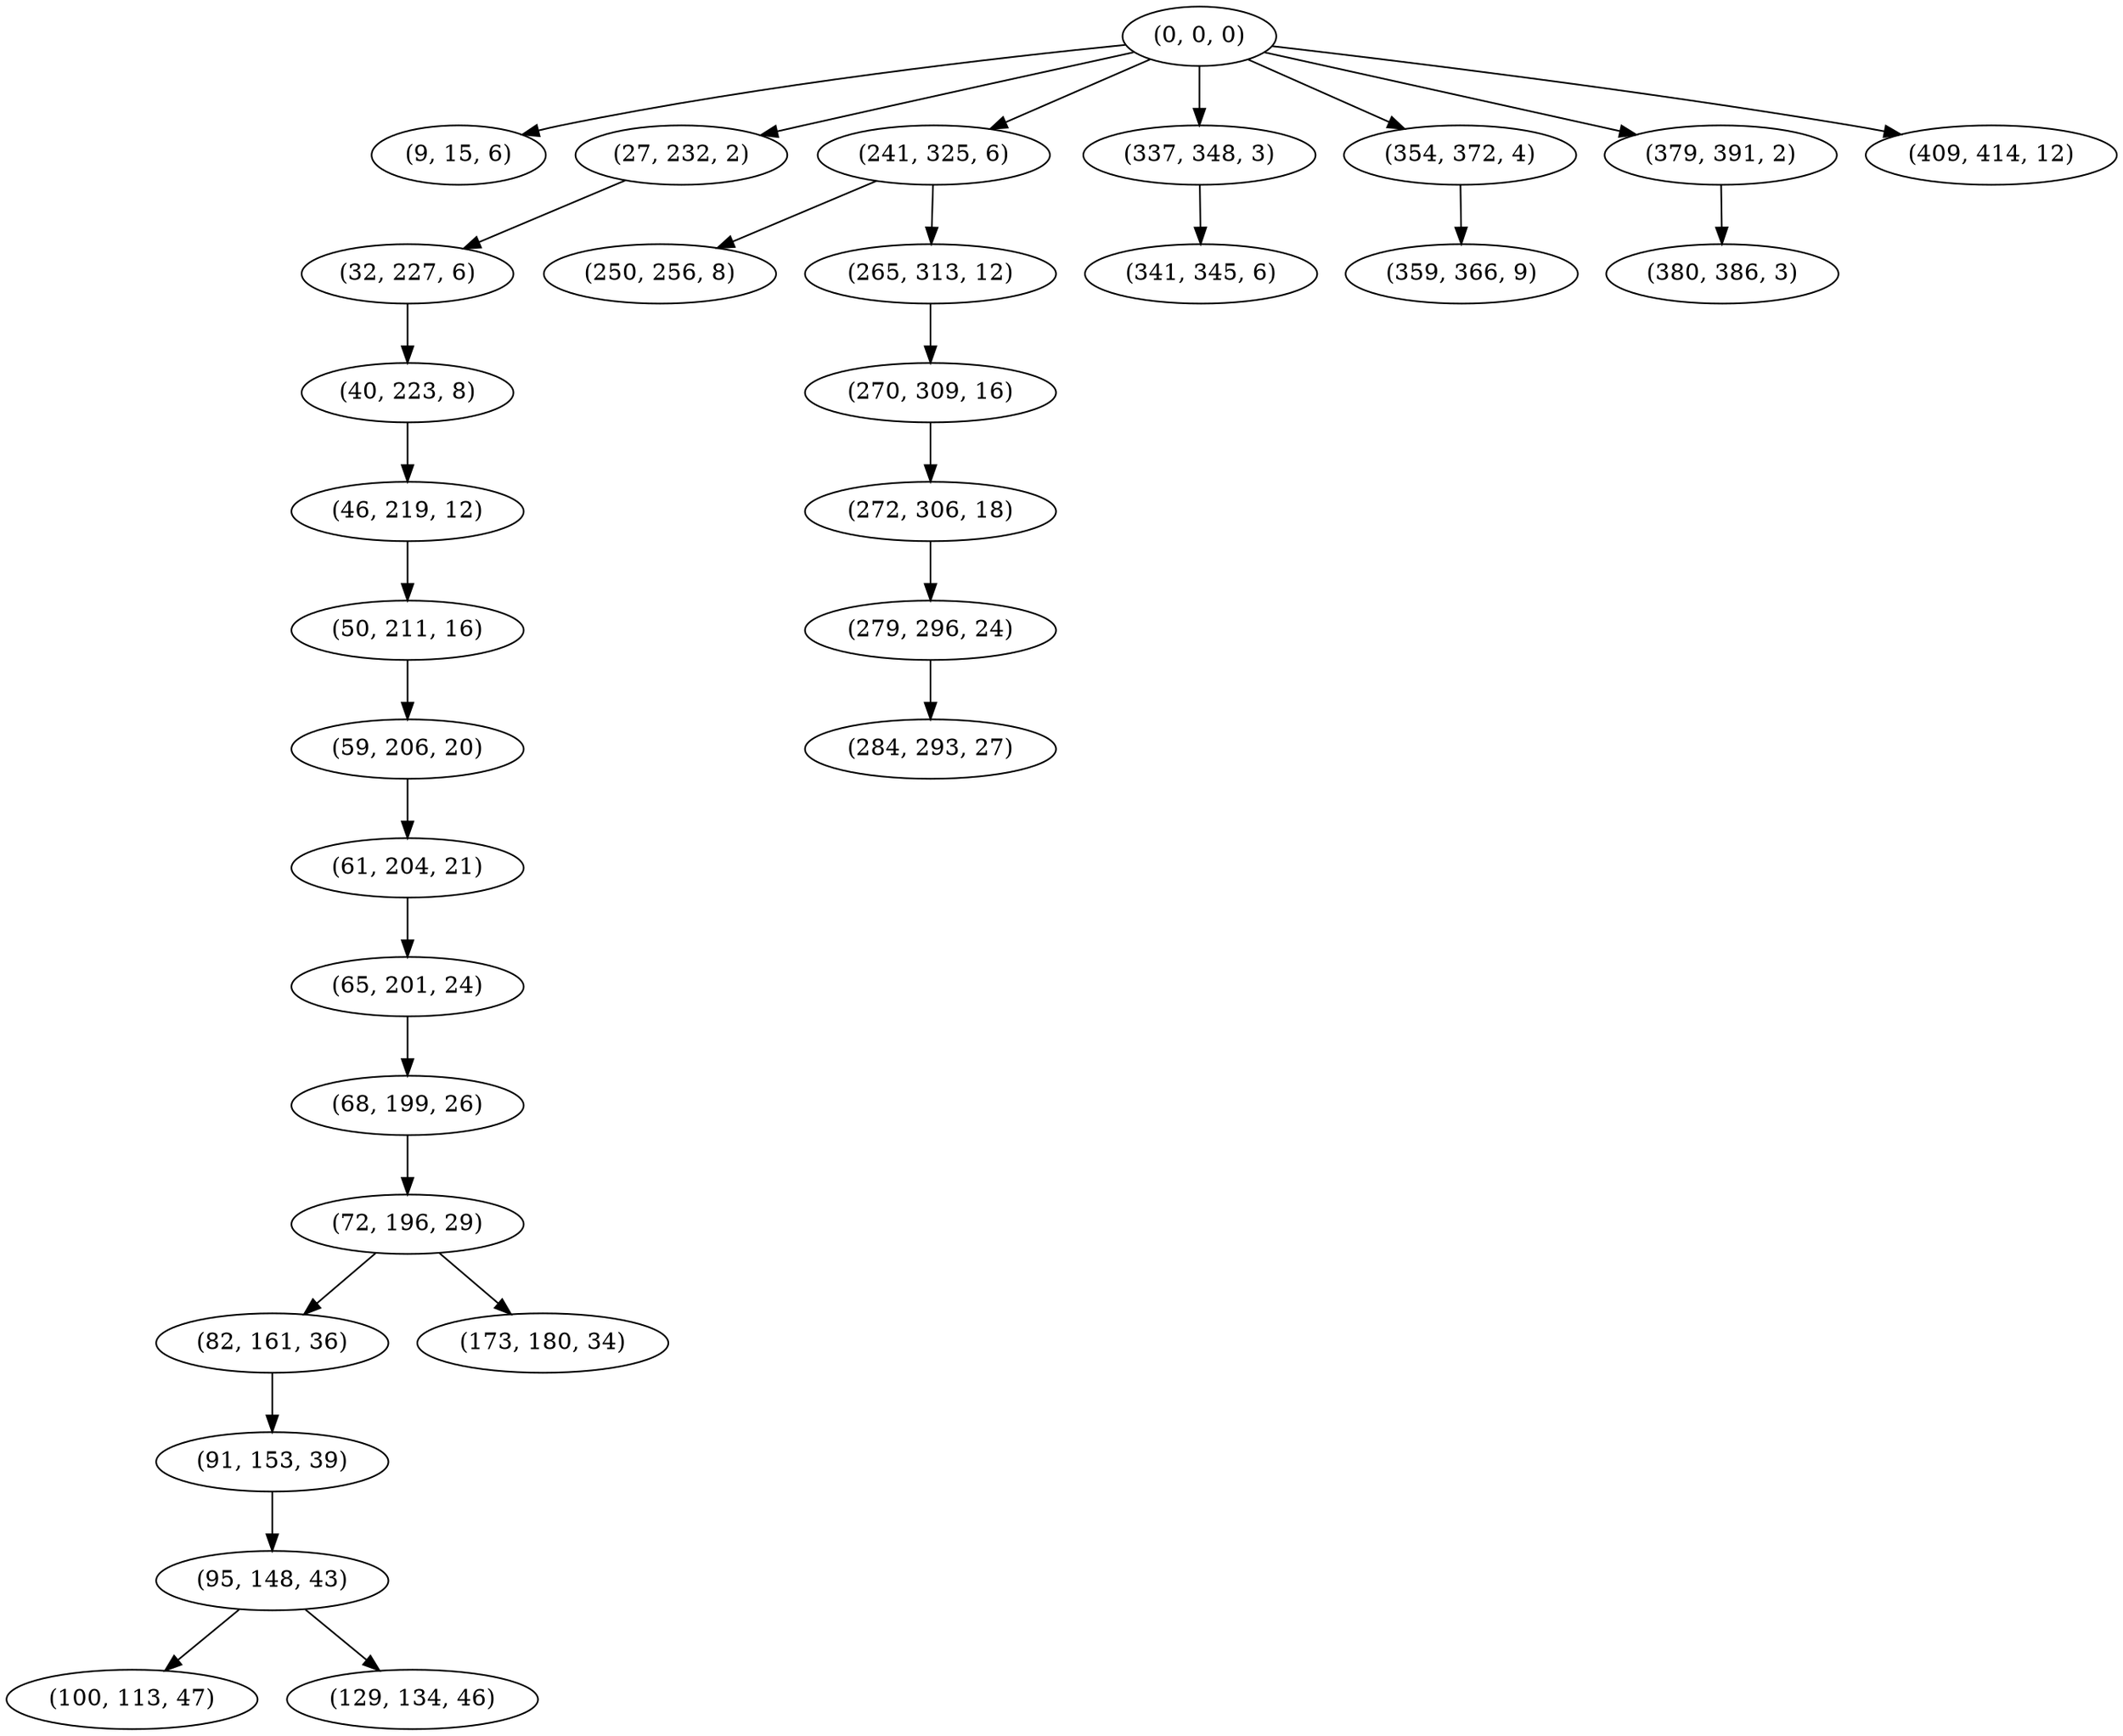 digraph tree {
    "(0, 0, 0)";
    "(9, 15, 6)";
    "(27, 232, 2)";
    "(32, 227, 6)";
    "(40, 223, 8)";
    "(46, 219, 12)";
    "(50, 211, 16)";
    "(59, 206, 20)";
    "(61, 204, 21)";
    "(65, 201, 24)";
    "(68, 199, 26)";
    "(72, 196, 29)";
    "(82, 161, 36)";
    "(91, 153, 39)";
    "(95, 148, 43)";
    "(100, 113, 47)";
    "(129, 134, 46)";
    "(173, 180, 34)";
    "(241, 325, 6)";
    "(250, 256, 8)";
    "(265, 313, 12)";
    "(270, 309, 16)";
    "(272, 306, 18)";
    "(279, 296, 24)";
    "(284, 293, 27)";
    "(337, 348, 3)";
    "(341, 345, 6)";
    "(354, 372, 4)";
    "(359, 366, 9)";
    "(379, 391, 2)";
    "(380, 386, 3)";
    "(409, 414, 12)";
    "(0, 0, 0)" -> "(9, 15, 6)";
    "(0, 0, 0)" -> "(27, 232, 2)";
    "(0, 0, 0)" -> "(241, 325, 6)";
    "(0, 0, 0)" -> "(337, 348, 3)";
    "(0, 0, 0)" -> "(354, 372, 4)";
    "(0, 0, 0)" -> "(379, 391, 2)";
    "(0, 0, 0)" -> "(409, 414, 12)";
    "(27, 232, 2)" -> "(32, 227, 6)";
    "(32, 227, 6)" -> "(40, 223, 8)";
    "(40, 223, 8)" -> "(46, 219, 12)";
    "(46, 219, 12)" -> "(50, 211, 16)";
    "(50, 211, 16)" -> "(59, 206, 20)";
    "(59, 206, 20)" -> "(61, 204, 21)";
    "(61, 204, 21)" -> "(65, 201, 24)";
    "(65, 201, 24)" -> "(68, 199, 26)";
    "(68, 199, 26)" -> "(72, 196, 29)";
    "(72, 196, 29)" -> "(82, 161, 36)";
    "(72, 196, 29)" -> "(173, 180, 34)";
    "(82, 161, 36)" -> "(91, 153, 39)";
    "(91, 153, 39)" -> "(95, 148, 43)";
    "(95, 148, 43)" -> "(100, 113, 47)";
    "(95, 148, 43)" -> "(129, 134, 46)";
    "(241, 325, 6)" -> "(250, 256, 8)";
    "(241, 325, 6)" -> "(265, 313, 12)";
    "(265, 313, 12)" -> "(270, 309, 16)";
    "(270, 309, 16)" -> "(272, 306, 18)";
    "(272, 306, 18)" -> "(279, 296, 24)";
    "(279, 296, 24)" -> "(284, 293, 27)";
    "(337, 348, 3)" -> "(341, 345, 6)";
    "(354, 372, 4)" -> "(359, 366, 9)";
    "(379, 391, 2)" -> "(380, 386, 3)";
}
